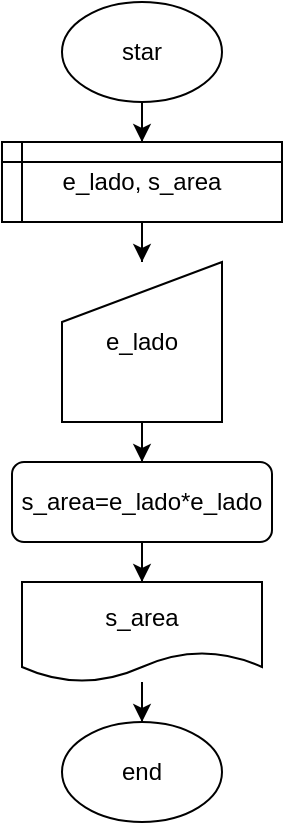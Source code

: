 <mxfile version="14.7.6" type="device"><diagram id="GA8DHubdpCx-_mimDT7K" name="Page-1"><mxGraphModel dx="1550" dy="600" grid="1" gridSize="10" guides="1" tooltips="1" connect="1" arrows="1" fold="1" page="1" pageScale="1" pageWidth="827" pageHeight="1169" math="0" shadow="0"><root><mxCell id="0"/><mxCell id="1" parent="0"/><mxCell id="uCB9CPAy4BNGBNJNktgB-3" style="edgeStyle=orthogonalEdgeStyle;rounded=0;orthogonalLoop=1;jettySize=auto;html=1;entryX=0.5;entryY=0;entryDx=0;entryDy=0;" edge="1" parent="1" source="uCB9CPAy4BNGBNJNktgB-1" target="uCB9CPAy4BNGBNJNktgB-2"><mxGeometry relative="1" as="geometry"/></mxCell><mxCell id="uCB9CPAy4BNGBNJNktgB-1" value="star" style="ellipse;whiteSpace=wrap;html=1;" vertex="1" parent="1"><mxGeometry x="-30" y="10" width="80" height="50" as="geometry"/></mxCell><mxCell id="uCB9CPAy4BNGBNJNktgB-6" value="" style="edgeStyle=orthogonalEdgeStyle;rounded=0;orthogonalLoop=1;jettySize=auto;html=1;" edge="1" parent="1" source="uCB9CPAy4BNGBNJNktgB-2" target="uCB9CPAy4BNGBNJNktgB-4"><mxGeometry relative="1" as="geometry"/></mxCell><mxCell id="uCB9CPAy4BNGBNJNktgB-2" value="e_lado, s_area" style="shape=internalStorage;whiteSpace=wrap;html=1;backgroundOutline=1;dx=10;dy=10;" vertex="1" parent="1"><mxGeometry x="-60" y="80" width="140" height="40" as="geometry"/></mxCell><mxCell id="uCB9CPAy4BNGBNJNktgB-8" style="edgeStyle=orthogonalEdgeStyle;rounded=0;orthogonalLoop=1;jettySize=auto;html=1;" edge="1" parent="1" source="uCB9CPAy4BNGBNJNktgB-4" target="uCB9CPAy4BNGBNJNktgB-7"><mxGeometry relative="1" as="geometry"/></mxCell><mxCell id="uCB9CPAy4BNGBNJNktgB-4" value="e_lado" style="shape=manualInput;whiteSpace=wrap;html=1;" vertex="1" parent="1"><mxGeometry x="-30" y="140" width="80" height="80" as="geometry"/></mxCell><mxCell id="uCB9CPAy4BNGBNJNktgB-10" style="edgeStyle=orthogonalEdgeStyle;rounded=0;orthogonalLoop=1;jettySize=auto;html=1;entryX=0.5;entryY=0;entryDx=0;entryDy=0;" edge="1" parent="1" source="uCB9CPAy4BNGBNJNktgB-7" target="uCB9CPAy4BNGBNJNktgB-9"><mxGeometry relative="1" as="geometry"/></mxCell><mxCell id="uCB9CPAy4BNGBNJNktgB-7" value="s_area=e_lado*e_lado" style="rounded=1;whiteSpace=wrap;html=1;" vertex="1" parent="1"><mxGeometry x="-55" y="240" width="130" height="40" as="geometry"/></mxCell><mxCell id="uCB9CPAy4BNGBNJNktgB-12" style="edgeStyle=orthogonalEdgeStyle;rounded=0;orthogonalLoop=1;jettySize=auto;html=1;entryX=0.5;entryY=0;entryDx=0;entryDy=0;" edge="1" parent="1" source="uCB9CPAy4BNGBNJNktgB-9" target="uCB9CPAy4BNGBNJNktgB-11"><mxGeometry relative="1" as="geometry"/></mxCell><mxCell id="uCB9CPAy4BNGBNJNktgB-9" value="s_area" style="shape=document;whiteSpace=wrap;html=1;boundedLbl=1;" vertex="1" parent="1"><mxGeometry x="-50" y="300" width="120" height="50" as="geometry"/></mxCell><mxCell id="uCB9CPAy4BNGBNJNktgB-11" value="end" style="ellipse;whiteSpace=wrap;html=1;" vertex="1" parent="1"><mxGeometry x="-30" y="370" width="80" height="50" as="geometry"/></mxCell></root></mxGraphModel></diagram></mxfile>